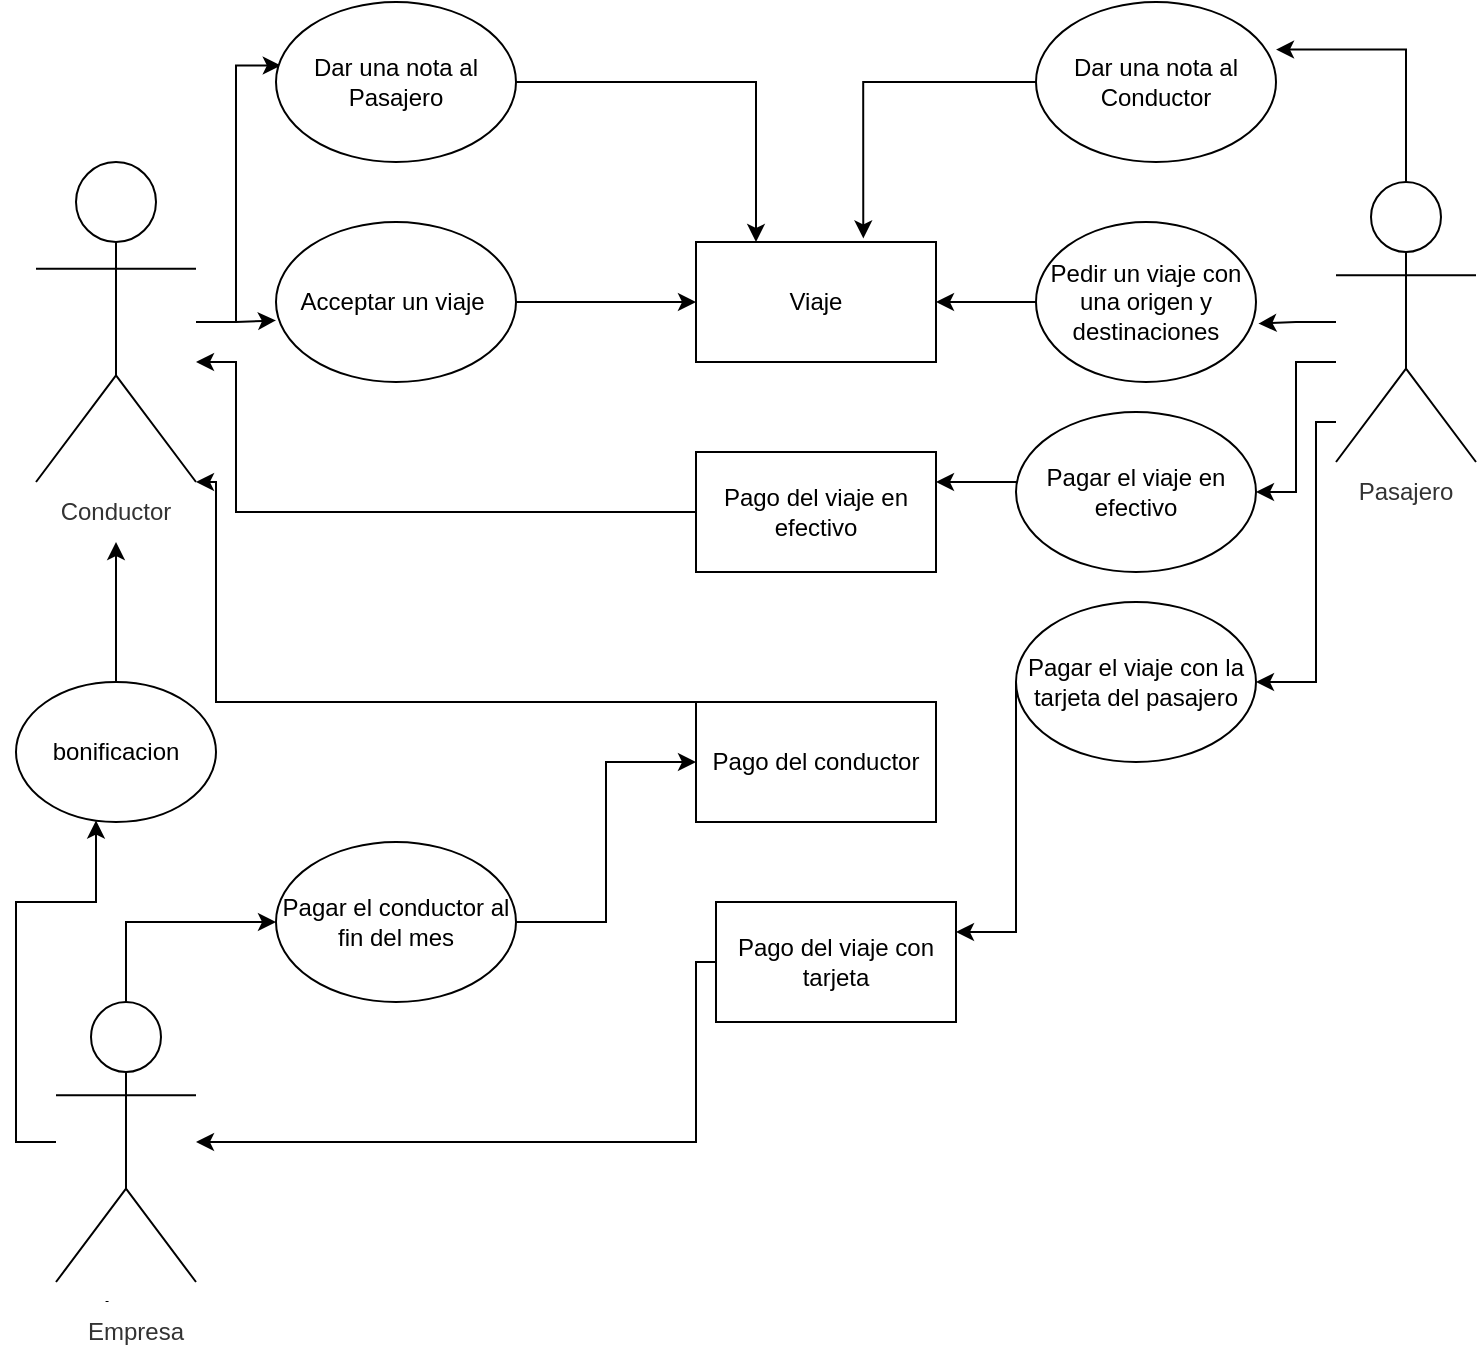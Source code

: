 <mxfile version="16.6.1" type="github">
  <diagram id="zZjekgeKaKMXZWGep_Za" name="Page-1">
    <mxGraphModel dx="998" dy="1717" grid="1" gridSize="10" guides="1" tooltips="1" connect="1" arrows="1" fold="1" page="1" pageScale="1" pageWidth="827" pageHeight="1169" math="0" shadow="0">
      <root>
        <mxCell id="0" />
        <mxCell id="1" parent="0" />
        <mxCell id="N_R_tzAdEN0QScIxKXOi-19" style="edgeStyle=orthogonalEdgeStyle;rounded=0;orthogonalLoop=1;jettySize=auto;html=1;entryX=0;entryY=0.615;entryDx=0;entryDy=0;entryPerimeter=0;" edge="1" parent="1" source="N_R_tzAdEN0QScIxKXOi-2" target="N_R_tzAdEN0QScIxKXOi-18">
          <mxGeometry relative="1" as="geometry" />
        </mxCell>
        <mxCell id="N_R_tzAdEN0QScIxKXOi-40" style="edgeStyle=orthogonalEdgeStyle;rounded=0;orthogonalLoop=1;jettySize=auto;html=1;entryX=0.02;entryY=0.397;entryDx=0;entryDy=0;entryPerimeter=0;" edge="1" parent="1" source="N_R_tzAdEN0QScIxKXOi-2" target="N_R_tzAdEN0QScIxKXOi-38">
          <mxGeometry relative="1" as="geometry" />
        </mxCell>
        <mxCell id="N_R_tzAdEN0QScIxKXOi-2" value="Actor" style="shape=umlActor;verticalLabelPosition=bottom;verticalAlign=top;html=1;outlineConnect=0;" vertex="1" parent="1">
          <mxGeometry x="50" y="40" width="80" height="160" as="geometry" />
        </mxCell>
        <mxCell id="N_R_tzAdEN0QScIxKXOi-16" style="edgeStyle=orthogonalEdgeStyle;rounded=0;orthogonalLoop=1;jettySize=auto;html=1;entryX=1.011;entryY=0.635;entryDx=0;entryDy=0;entryPerimeter=0;" edge="1" parent="1" source="N_R_tzAdEN0QScIxKXOi-3" target="N_R_tzAdEN0QScIxKXOi-14">
          <mxGeometry relative="1" as="geometry" />
        </mxCell>
        <mxCell id="N_R_tzAdEN0QScIxKXOi-23" style="edgeStyle=orthogonalEdgeStyle;rounded=0;orthogonalLoop=1;jettySize=auto;html=1;" edge="1" parent="1" source="N_R_tzAdEN0QScIxKXOi-3" target="N_R_tzAdEN0QScIxKXOi-21">
          <mxGeometry relative="1" as="geometry">
            <Array as="points">
              <mxPoint x="680" y="140" />
              <mxPoint x="680" y="205" />
            </Array>
          </mxGeometry>
        </mxCell>
        <mxCell id="N_R_tzAdEN0QScIxKXOi-31" style="edgeStyle=orthogonalEdgeStyle;rounded=0;orthogonalLoop=1;jettySize=auto;html=1;entryX=1;entryY=0.5;entryDx=0;entryDy=0;" edge="1" parent="1" source="N_R_tzAdEN0QScIxKXOi-3" target="N_R_tzAdEN0QScIxKXOi-27">
          <mxGeometry relative="1" as="geometry">
            <Array as="points">
              <mxPoint x="690" y="170" />
              <mxPoint x="690" y="300" />
            </Array>
          </mxGeometry>
        </mxCell>
        <mxCell id="N_R_tzAdEN0QScIxKXOi-42" style="edgeStyle=orthogonalEdgeStyle;rounded=0;orthogonalLoop=1;jettySize=auto;html=1;exitX=0.5;exitY=0;exitDx=0;exitDy=0;exitPerimeter=0;entryX=1;entryY=0.297;entryDx=0;entryDy=0;entryPerimeter=0;" edge="1" parent="1" source="N_R_tzAdEN0QScIxKXOi-3" target="N_R_tzAdEN0QScIxKXOi-39">
          <mxGeometry relative="1" as="geometry" />
        </mxCell>
        <mxCell id="N_R_tzAdEN0QScIxKXOi-3" value="Actor" style="shape=umlActor;verticalLabelPosition=bottom;verticalAlign=top;html=1;outlineConnect=0;" vertex="1" parent="1">
          <mxGeometry x="700" y="50" width="70" height="140" as="geometry" />
        </mxCell>
        <mxCell id="N_R_tzAdEN0QScIxKXOi-33" style="edgeStyle=orthogonalEdgeStyle;rounded=0;orthogonalLoop=1;jettySize=auto;html=1;exitX=0.5;exitY=0;exitDx=0;exitDy=0;exitPerimeter=0;entryX=0;entryY=0.5;entryDx=0;entryDy=0;" edge="1" parent="1" source="N_R_tzAdEN0QScIxKXOi-4" target="N_R_tzAdEN0QScIxKXOi-32">
          <mxGeometry relative="1" as="geometry" />
        </mxCell>
        <mxCell id="VSLq-qGvwLr9q52AzH0Y-5" style="edgeStyle=orthogonalEdgeStyle;rounded=0;orthogonalLoop=1;jettySize=auto;html=1;" edge="1" parent="1" source="N_R_tzAdEN0QScIxKXOi-4" target="VSLq-qGvwLr9q52AzH0Y-1">
          <mxGeometry relative="1" as="geometry">
            <mxPoint x="30" y="260" as="targetPoint" />
            <Array as="points">
              <mxPoint x="40" y="530" />
              <mxPoint x="40" y="410" />
              <mxPoint x="80" y="410" />
            </Array>
          </mxGeometry>
        </mxCell>
        <mxCell id="N_R_tzAdEN0QScIxKXOi-4" value="Actor" style="shape=umlActor;verticalLabelPosition=bottom;verticalAlign=top;html=1;outlineConnect=0;" vertex="1" parent="1">
          <mxGeometry x="60" y="460" width="70" height="140" as="geometry" />
        </mxCell>
        <mxCell id="N_R_tzAdEN0QScIxKXOi-8" value="Conductor" style="text;html=1;align=center;verticalAlign=middle;whiteSpace=wrap;rounded=0;fillColor=#FFFFFF;fontColor=#333333;strokeColor=none;" vertex="1" parent="1">
          <mxGeometry x="60" y="200" width="60" height="30" as="geometry" />
        </mxCell>
        <mxCell id="N_R_tzAdEN0QScIxKXOi-9" value="Pasajero" style="text;html=1;align=center;verticalAlign=middle;whiteSpace=wrap;rounded=0;fillColor=#FFFFFF;fontColor=#333333;strokeColor=none;" vertex="1" parent="1">
          <mxGeometry x="705" y="190" width="60" height="30" as="geometry" />
        </mxCell>
        <mxCell id="N_R_tzAdEN0QScIxKXOi-10" value="Empresa" style="text;html=1;align=center;verticalAlign=middle;whiteSpace=wrap;rounded=0;fillColor=#FFFFFF;fontColor=#333333;strokeColor=none;" vertex="1" parent="1">
          <mxGeometry x="70" y="610" width="60" height="30" as="geometry" />
        </mxCell>
        <mxCell id="N_R_tzAdEN0QScIxKXOi-17" style="edgeStyle=orthogonalEdgeStyle;rounded=0;orthogonalLoop=1;jettySize=auto;html=1;exitX=0;exitY=0.5;exitDx=0;exitDy=0;entryX=1;entryY=0.5;entryDx=0;entryDy=0;" edge="1" parent="1" source="N_R_tzAdEN0QScIxKXOi-14" target="N_R_tzAdEN0QScIxKXOi-15">
          <mxGeometry relative="1" as="geometry" />
        </mxCell>
        <mxCell id="N_R_tzAdEN0QScIxKXOi-14" value="Pedir un viaje con una origen y destinaciones" style="ellipse;whiteSpace=wrap;html=1;fillColor=#FFFFFF;" vertex="1" parent="1">
          <mxGeometry x="550" y="70" width="110" height="80" as="geometry" />
        </mxCell>
        <mxCell id="N_R_tzAdEN0QScIxKXOi-15" value="Viaje" style="rounded=0;whiteSpace=wrap;html=1;fillColor=#FFFFFF;" vertex="1" parent="1">
          <mxGeometry x="380" y="80" width="120" height="60" as="geometry" />
        </mxCell>
        <mxCell id="N_R_tzAdEN0QScIxKXOi-20" style="edgeStyle=orthogonalEdgeStyle;rounded=0;orthogonalLoop=1;jettySize=auto;html=1;entryX=0;entryY=0.5;entryDx=0;entryDy=0;" edge="1" parent="1" source="N_R_tzAdEN0QScIxKXOi-18" target="N_R_tzAdEN0QScIxKXOi-15">
          <mxGeometry relative="1" as="geometry" />
        </mxCell>
        <mxCell id="N_R_tzAdEN0QScIxKXOi-18" value="Acceptar un viaje&amp;nbsp;" style="ellipse;whiteSpace=wrap;html=1;fillColor=#FFFFFF;" vertex="1" parent="1">
          <mxGeometry x="170" y="70" width="120" height="80" as="geometry" />
        </mxCell>
        <mxCell id="N_R_tzAdEN0QScIxKXOi-24" style="edgeStyle=orthogonalEdgeStyle;rounded=0;orthogonalLoop=1;jettySize=auto;html=1;entryX=1;entryY=0.25;entryDx=0;entryDy=0;" edge="1" parent="1" source="N_R_tzAdEN0QScIxKXOi-21" target="N_R_tzAdEN0QScIxKXOi-22">
          <mxGeometry relative="1" as="geometry">
            <Array as="points">
              <mxPoint x="530" y="200" />
              <mxPoint x="530" y="200" />
            </Array>
          </mxGeometry>
        </mxCell>
        <mxCell id="N_R_tzAdEN0QScIxKXOi-21" value="Pagar el viaje en efectivo" style="ellipse;whiteSpace=wrap;html=1;fillColor=#FFFFFF;" vertex="1" parent="1">
          <mxGeometry x="540" y="165" width="120" height="80" as="geometry" />
        </mxCell>
        <mxCell id="N_R_tzAdEN0QScIxKXOi-25" style="edgeStyle=orthogonalEdgeStyle;rounded=0;orthogonalLoop=1;jettySize=auto;html=1;exitX=0;exitY=0.5;exitDx=0;exitDy=0;" edge="1" parent="1" source="N_R_tzAdEN0QScIxKXOi-22" target="N_R_tzAdEN0QScIxKXOi-2">
          <mxGeometry relative="1" as="geometry">
            <Array as="points">
              <mxPoint x="150" y="215" />
              <mxPoint x="150" y="140" />
            </Array>
          </mxGeometry>
        </mxCell>
        <mxCell id="N_R_tzAdEN0QScIxKXOi-22" value="Pago del viaje en efectivo" style="rounded=0;whiteSpace=wrap;html=1;fillColor=#FFFFFF;" vertex="1" parent="1">
          <mxGeometry x="380" y="185" width="120" height="60" as="geometry" />
        </mxCell>
        <mxCell id="N_R_tzAdEN0QScIxKXOi-26" style="edgeStyle=orthogonalEdgeStyle;rounded=0;orthogonalLoop=1;jettySize=auto;html=1;entryX=1;entryY=0.25;entryDx=0;entryDy=0;" edge="1" parent="1" source="N_R_tzAdEN0QScIxKXOi-27" target="N_R_tzAdEN0QScIxKXOi-28">
          <mxGeometry relative="1" as="geometry">
            <Array as="points">
              <mxPoint x="540" y="425" />
            </Array>
          </mxGeometry>
        </mxCell>
        <mxCell id="N_R_tzAdEN0QScIxKXOi-27" value="Pagar el viaje con la tarjeta del pasajero" style="ellipse;whiteSpace=wrap;html=1;fillColor=#FFFFFF;" vertex="1" parent="1">
          <mxGeometry x="540" y="260" width="120" height="80" as="geometry" />
        </mxCell>
        <mxCell id="N_R_tzAdEN0QScIxKXOi-29" style="edgeStyle=orthogonalEdgeStyle;rounded=0;orthogonalLoop=1;jettySize=auto;html=1;exitX=0;exitY=0.5;exitDx=0;exitDy=0;" edge="1" parent="1" source="N_R_tzAdEN0QScIxKXOi-28" target="N_R_tzAdEN0QScIxKXOi-4">
          <mxGeometry relative="1" as="geometry">
            <Array as="points">
              <mxPoint x="380" y="530" />
            </Array>
          </mxGeometry>
        </mxCell>
        <mxCell id="N_R_tzAdEN0QScIxKXOi-28" value="Pago del viaje con tarjeta" style="rounded=0;whiteSpace=wrap;html=1;fillColor=#FFFFFF;" vertex="1" parent="1">
          <mxGeometry x="390" y="410" width="120" height="60" as="geometry" />
        </mxCell>
        <mxCell id="VSLq-qGvwLr9q52AzH0Y-4" style="edgeStyle=orthogonalEdgeStyle;rounded=0;orthogonalLoop=1;jettySize=auto;html=1;entryX=0.5;entryY=1;entryDx=0;entryDy=0;" edge="1" parent="1" source="VSLq-qGvwLr9q52AzH0Y-1" target="N_R_tzAdEN0QScIxKXOi-8">
          <mxGeometry relative="1" as="geometry">
            <Array as="points">
              <mxPoint x="90" y="250" />
            </Array>
          </mxGeometry>
        </mxCell>
        <mxCell id="N_R_tzAdEN0QScIxKXOi-35" style="edgeStyle=orthogonalEdgeStyle;rounded=0;orthogonalLoop=1;jettySize=auto;html=1;entryX=0;entryY=0.5;entryDx=0;entryDy=0;" edge="1" parent="1" source="N_R_tzAdEN0QScIxKXOi-32" target="N_R_tzAdEN0QScIxKXOi-34">
          <mxGeometry relative="1" as="geometry" />
        </mxCell>
        <mxCell id="VSLq-qGvwLr9q52AzH0Y-1" value="bonificacion" style="ellipse;whiteSpace=wrap;html=1;" vertex="1" parent="1">
          <mxGeometry x="40" y="300" width="100" height="70" as="geometry" />
        </mxCell>
        <mxCell id="N_R_tzAdEN0QScIxKXOi-32" value="Pagar el conductor al fin del mes" style="ellipse;whiteSpace=wrap;html=1;fillColor=#FFFFFF;" vertex="1" parent="1">
          <mxGeometry x="170" y="380" width="120" height="80" as="geometry" />
        </mxCell>
        <mxCell id="N_R_tzAdEN0QScIxKXOi-36" style="edgeStyle=orthogonalEdgeStyle;rounded=0;orthogonalLoop=1;jettySize=auto;html=1;exitX=0;exitY=0.25;exitDx=0;exitDy=0;entryX=1;entryY=1;entryDx=0;entryDy=0;entryPerimeter=0;" edge="1" parent="1" source="N_R_tzAdEN0QScIxKXOi-34" target="N_R_tzAdEN0QScIxKXOi-2">
          <mxGeometry relative="1" as="geometry">
            <Array as="points">
              <mxPoint x="380" y="310" />
              <mxPoint x="140" y="310" />
              <mxPoint x="140" y="200" />
            </Array>
          </mxGeometry>
        </mxCell>
        <mxCell id="N_R_tzAdEN0QScIxKXOi-34" value="Pago del conductor" style="rounded=0;whiteSpace=wrap;html=1;fillColor=#FFFFFF;" vertex="1" parent="1">
          <mxGeometry x="380" y="310" width="120" height="60" as="geometry" />
        </mxCell>
        <mxCell id="N_R_tzAdEN0QScIxKXOi-41" style="edgeStyle=orthogonalEdgeStyle;rounded=0;orthogonalLoop=1;jettySize=auto;html=1;exitX=1;exitY=0.5;exitDx=0;exitDy=0;entryX=0.25;entryY=0;entryDx=0;entryDy=0;" edge="1" parent="1" source="N_R_tzAdEN0QScIxKXOi-38" target="N_R_tzAdEN0QScIxKXOi-15">
          <mxGeometry relative="1" as="geometry" />
        </mxCell>
        <mxCell id="N_R_tzAdEN0QScIxKXOi-38" value="Dar una nota al Pasajero" style="ellipse;whiteSpace=wrap;html=1;fillColor=#FFFFFF;" vertex="1" parent="1">
          <mxGeometry x="170" y="-40" width="120" height="80" as="geometry" />
        </mxCell>
        <mxCell id="N_R_tzAdEN0QScIxKXOi-43" style="edgeStyle=orthogonalEdgeStyle;rounded=0;orthogonalLoop=1;jettySize=auto;html=1;exitX=0;exitY=0.5;exitDx=0;exitDy=0;entryX=0.697;entryY=-0.03;entryDx=0;entryDy=0;entryPerimeter=0;" edge="1" parent="1" source="N_R_tzAdEN0QScIxKXOi-39" target="N_R_tzAdEN0QScIxKXOi-15">
          <mxGeometry relative="1" as="geometry" />
        </mxCell>
        <mxCell id="N_R_tzAdEN0QScIxKXOi-39" value="Dar una nota al Conductor" style="ellipse;whiteSpace=wrap;html=1;fillColor=#FFFFFF;" vertex="1" parent="1">
          <mxGeometry x="550" y="-40" width="120" height="80" as="geometry" />
        </mxCell>
      </root>
    </mxGraphModel>
  </diagram>
</mxfile>

